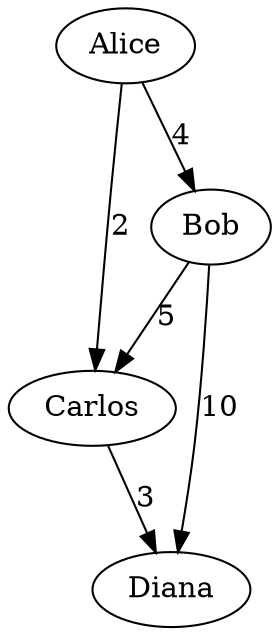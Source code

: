 digraph FriendFace {
  "Alice" -> "Carlos" [label="2"];
  "Alice" -> "Bob" [label="4"];
  "Bob" -> "Diana" [label="10"];
  "Bob" -> "Carlos" [label="5"];
  "Carlos" -> "Diana" [label="3"];
}
